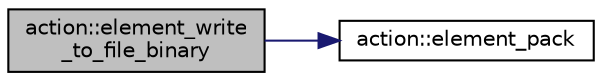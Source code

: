 digraph "action::element_write_to_file_binary"
{
  edge [fontname="Helvetica",fontsize="10",labelfontname="Helvetica",labelfontsize="10"];
  node [fontname="Helvetica",fontsize="10",shape=record];
  rankdir="LR";
  Node11085 [label="action::element_write\l_to_file_binary",height=0.2,width=0.4,color="black", fillcolor="grey75", style="filled", fontcolor="black"];
  Node11085 -> Node11086 [color="midnightblue",fontsize="10",style="solid",fontname="Helvetica"];
  Node11086 [label="action::element_pack",height=0.2,width=0.4,color="black", fillcolor="white", style="filled",URL="$d2/d86/classaction.html#a48a10a87c09b4b37c36eac1180884140"];
}
